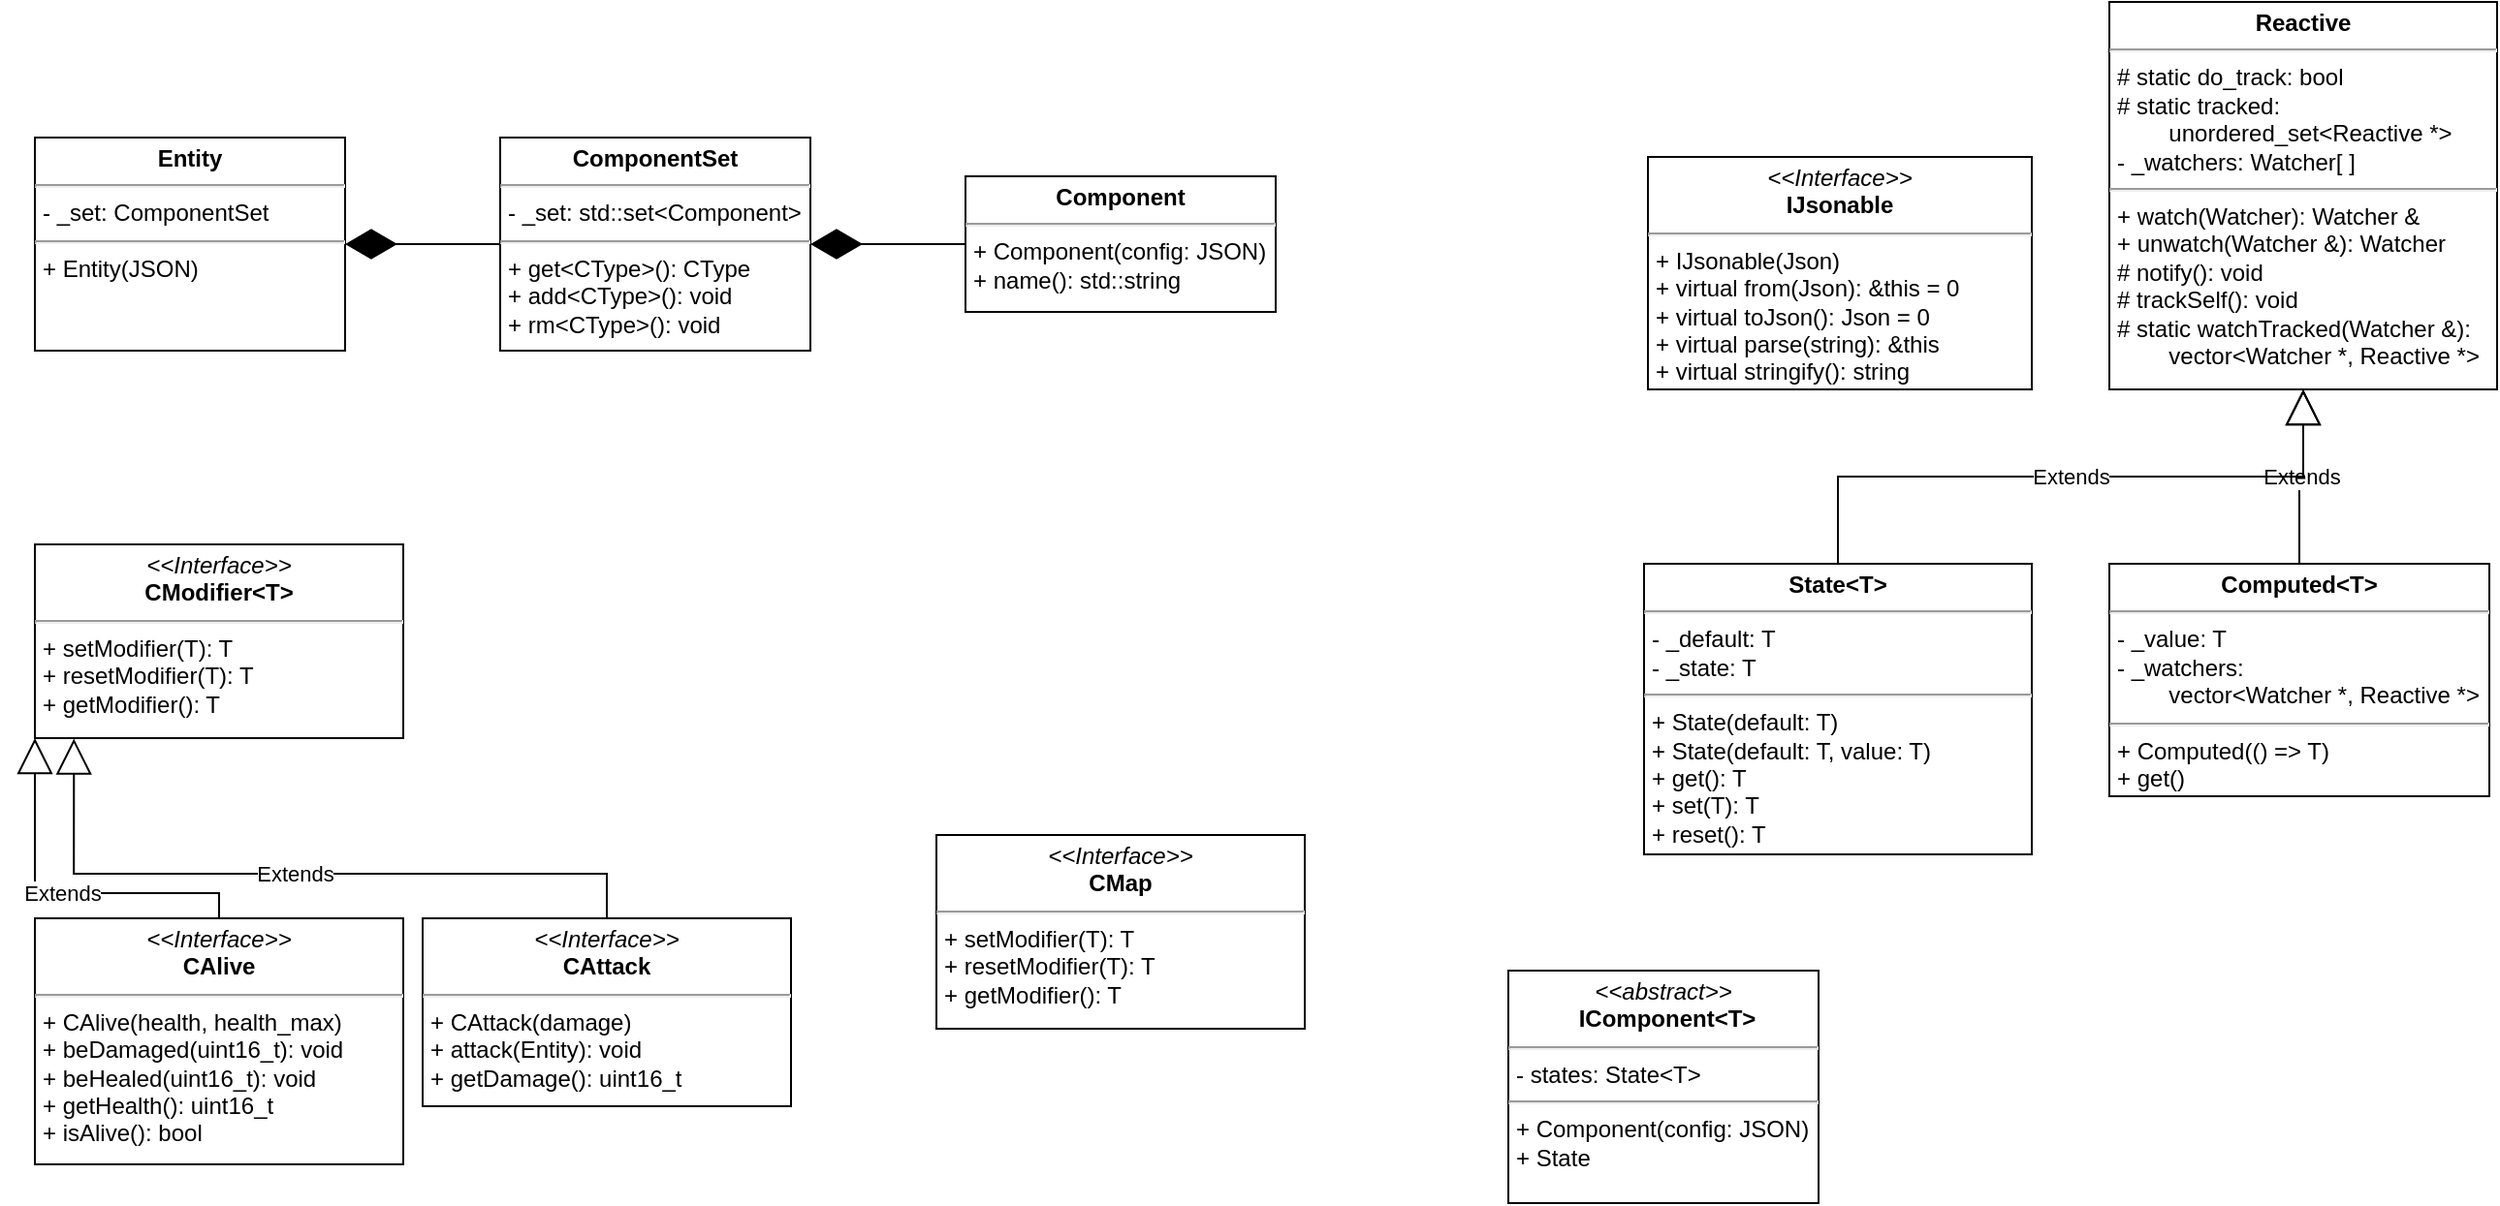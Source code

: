 <mxfile version="25.0.3">
  <diagram id="C5RBs43oDa-KdzZeNtuy" name="Page-1">
    <mxGraphModel dx="1105" dy="692" grid="1" gridSize="10" guides="1" tooltips="1" connect="1" arrows="1" fold="1" page="1" pageScale="1" pageWidth="827" pageHeight="1169" math="0" shadow="0">
      <root>
        <mxCell id="WIyWlLk6GJQsqaUBKTNV-0" />
        <mxCell id="WIyWlLk6GJQsqaUBKTNV-1" parent="WIyWlLk6GJQsqaUBKTNV-0" />
        <mxCell id="HwnYzVGG-viCmn4Wa0q9-55" value="Extends" style="endArrow=block;endSize=16;endFill=0;html=1;rounded=0;edgeStyle=orthogonalEdgeStyle;entryX=0;entryY=1;entryDx=0;entryDy=0;" parent="WIyWlLk6GJQsqaUBKTNV-1" source="HwnYzVGG-viCmn4Wa0q9-69" target="HwnYzVGG-viCmn4Wa0q9-71" edge="1">
          <mxGeometry width="160" relative="1" as="geometry">
            <mxPoint x="280" y="410" as="sourcePoint" />
            <mxPoint x="440" y="410" as="targetPoint" />
            <Array as="points">
              <mxPoint x="185" y="500" />
              <mxPoint x="90" y="500" />
            </Array>
          </mxGeometry>
        </mxCell>
        <mxCell id="HwnYzVGG-viCmn4Wa0q9-69" value="&lt;p style=&quot;margin:0px;margin-top:4px;text-align:center;&quot;&gt;&lt;i&gt;&amp;lt;&amp;lt;Interface&amp;gt;&amp;gt;&lt;/i&gt;&lt;br&gt;&lt;b&gt;CAlive&lt;/b&gt;&lt;/p&gt;&lt;hr&gt;&lt;p style=&quot;margin:0px;margin-left:4px;&quot;&gt;+ CAlive(health, health_max)&lt;/p&gt;&lt;p style=&quot;margin:0px;margin-left:4px;&quot;&gt;+ beDamaged(uint16_t): void&lt;/p&gt;&lt;p style=&quot;margin:0px;margin-left:4px;&quot;&gt;+ beHealed(uint16_t): void&lt;/p&gt;&lt;p style=&quot;margin:0px;margin-left:4px;&quot;&gt;+ getHealth(): uint16_t&lt;/p&gt;&lt;p style=&quot;margin:0px;margin-left:4px;&quot;&gt;+ isAlive(): bool&lt;/p&gt;" style="verticalAlign=top;align=left;overflow=fill;html=1;whiteSpace=wrap;" parent="WIyWlLk6GJQsqaUBKTNV-1" vertex="1">
          <mxGeometry x="90" y="513" width="190" height="127" as="geometry" />
        </mxCell>
        <mxCell id="HwnYzVGG-viCmn4Wa0q9-70" style="edgeStyle=orthogonalEdgeStyle;rounded=0;orthogonalLoop=1;jettySize=auto;html=1;exitX=0.5;exitY=1;exitDx=0;exitDy=0;" parent="WIyWlLk6GJQsqaUBKTNV-1" source="HwnYzVGG-viCmn4Wa0q9-69" target="HwnYzVGG-viCmn4Wa0q9-69" edge="1">
          <mxGeometry relative="1" as="geometry" />
        </mxCell>
        <mxCell id="HwnYzVGG-viCmn4Wa0q9-71" value="&lt;p style=&quot;margin:0px;margin-top:4px;text-align:center;&quot;&gt;&lt;i&gt;&amp;lt;&amp;lt;Interface&amp;gt;&amp;gt;&lt;/i&gt;&lt;br&gt;&lt;b&gt;CModifier&amp;lt;T&amp;gt;&lt;/b&gt;&lt;/p&gt;&lt;hr&gt;&lt;p style=&quot;margin:0px;margin-left:4px;&quot;&gt;+ setModifier(T): T&lt;/p&gt;&lt;p style=&quot;margin:0px;margin-left:4px;&quot;&gt;+ resetModifier(T): T&lt;/p&gt;&lt;p style=&quot;margin:0px;margin-left:4px;&quot;&gt;+ getModifier(): T&lt;/p&gt;" style="verticalAlign=top;align=left;overflow=fill;html=1;whiteSpace=wrap;" parent="WIyWlLk6GJQsqaUBKTNV-1" vertex="1">
          <mxGeometry x="90" y="320" width="190" height="100" as="geometry" />
        </mxCell>
        <mxCell id="HwnYzVGG-viCmn4Wa0q9-72" value="&lt;p style=&quot;margin:0px;margin-top:4px;text-align:center;&quot;&gt;&lt;i&gt;&amp;lt;&amp;lt;Interface&amp;gt;&amp;gt;&lt;/i&gt;&lt;br&gt;&lt;b&gt;CAttack&lt;/b&gt;&lt;/p&gt;&lt;hr&gt;&lt;p style=&quot;margin:0px;margin-left:4px;&quot;&gt;+ CAttack(damage)&lt;br&gt;+ attack(Entity): void&lt;/p&gt;&lt;p style=&quot;margin:0px;margin-left:4px;&quot;&gt;+ getDamage(): uint16_t&lt;/p&gt;" style="verticalAlign=top;align=left;overflow=fill;html=1;whiteSpace=wrap;" parent="WIyWlLk6GJQsqaUBKTNV-1" vertex="1">
          <mxGeometry x="290" y="513" width="190" height="97" as="geometry" />
        </mxCell>
        <mxCell id="HwnYzVGG-viCmn4Wa0q9-73" value="Extends" style="endArrow=block;endSize=16;endFill=0;html=1;rounded=0;exitX=0.5;exitY=0;exitDx=0;exitDy=0;entryX=0.106;entryY=1.003;entryDx=0;entryDy=0;edgeStyle=orthogonalEdgeStyle;entryPerimeter=0;" parent="WIyWlLk6GJQsqaUBKTNV-1" source="HwnYzVGG-viCmn4Wa0q9-72" target="HwnYzVGG-viCmn4Wa0q9-71" edge="1">
          <mxGeometry width="160" relative="1" as="geometry">
            <mxPoint x="330" y="500" as="sourcePoint" />
            <mxPoint x="490" y="500" as="targetPoint" />
            <Array as="points">
              <mxPoint x="385" y="490" />
              <mxPoint x="110" y="490" />
            </Array>
          </mxGeometry>
        </mxCell>
        <mxCell id="HwnYzVGG-viCmn4Wa0q9-75" value="&lt;p style=&quot;margin:0px;margin-top:4px;text-align:center;&quot;&gt;&lt;b&gt;ComponentSet&lt;/b&gt;&lt;/p&gt;&lt;hr&gt;&lt;p style=&quot;margin:0px;margin-left:4px;&quot;&gt;- _set: std::set&amp;lt;Component&amp;gt;&lt;/p&gt;&lt;hr&gt;&lt;p style=&quot;margin:0px;margin-left:4px;&quot;&gt;+ get&amp;lt;CType&amp;gt;(): CType&lt;/p&gt;&lt;p style=&quot;margin:0px;margin-left:4px;&quot;&gt;+ add&amp;lt;CType&amp;gt;(): void&lt;/p&gt;&lt;p style=&quot;margin:0px;margin-left:4px;&quot;&gt;+ rm&amp;lt;CType&amp;gt;(): void&lt;/p&gt;" style="verticalAlign=top;align=left;overflow=fill;html=1;whiteSpace=wrap;" parent="WIyWlLk6GJQsqaUBKTNV-1" vertex="1">
          <mxGeometry x="330" y="110" width="160" height="110" as="geometry" />
        </mxCell>
        <mxCell id="HwnYzVGG-viCmn4Wa0q9-76" value="&lt;p style=&quot;margin:0px;margin-top:4px;text-align:center;&quot;&gt;&lt;b&gt;Component&lt;/b&gt;&lt;/p&gt;&lt;hr&gt;&lt;p style=&quot;margin:0px;margin-left:4px;&quot;&gt;+ Component(config: JSON)&lt;/p&gt;&lt;p style=&quot;margin:0px;margin-left:4px;&quot;&gt;+ name(): std::string&lt;/p&gt;" style="verticalAlign=top;align=left;overflow=fill;html=1;whiteSpace=wrap;" parent="WIyWlLk6GJQsqaUBKTNV-1" vertex="1">
          <mxGeometry x="570" y="130" width="160" height="70" as="geometry" />
        </mxCell>
        <mxCell id="HwnYzVGG-viCmn4Wa0q9-81" value="" style="endArrow=diamondThin;endFill=1;endSize=24;html=1;rounded=0;edgeStyle=orthogonalEdgeStyle;" parent="WIyWlLk6GJQsqaUBKTNV-1" source="HwnYzVGG-viCmn4Wa0q9-76" target="HwnYzVGG-viCmn4Wa0q9-75" edge="1">
          <mxGeometry width="160" relative="1" as="geometry">
            <mxPoint x="400" y="440" as="sourcePoint" />
            <mxPoint x="560" y="440" as="targetPoint" />
          </mxGeometry>
        </mxCell>
        <mxCell id="HwnYzVGG-viCmn4Wa0q9-82" value="&lt;p style=&quot;margin:0px;margin-top:4px;text-align:center;&quot;&gt;&lt;b&gt;Entity&lt;/b&gt;&lt;/p&gt;&lt;hr&gt;&lt;p style=&quot;margin:0px;margin-left:4px;&quot;&gt;- _set: ComponentSet&lt;/p&gt;&lt;hr&gt;&lt;p style=&quot;margin:0px;margin-left:4px;&quot;&gt;+ Entity(JSON)&lt;/p&gt;" style="verticalAlign=top;align=left;overflow=fill;html=1;whiteSpace=wrap;" parent="WIyWlLk6GJQsqaUBKTNV-1" vertex="1">
          <mxGeometry x="90" y="110" width="160" height="110" as="geometry" />
        </mxCell>
        <mxCell id="HwnYzVGG-viCmn4Wa0q9-85" value="" style="endArrow=diamondThin;endFill=1;endSize=24;html=1;rounded=0;edgeStyle=orthogonalEdgeStyle;" parent="WIyWlLk6GJQsqaUBKTNV-1" source="HwnYzVGG-viCmn4Wa0q9-75" target="HwnYzVGG-viCmn4Wa0q9-82" edge="1">
          <mxGeometry width="160" relative="1" as="geometry">
            <mxPoint x="270" y="220" as="sourcePoint" />
            <mxPoint x="430" y="220" as="targetPoint" />
          </mxGeometry>
        </mxCell>
        <mxCell id="HwnYzVGG-viCmn4Wa0q9-86" value="&lt;p style=&quot;margin:0px;margin-top:4px;text-align:center;&quot;&gt;&lt;i&gt;&amp;lt;&amp;lt;Interface&amp;gt;&amp;gt;&lt;/i&gt;&lt;br&gt;&lt;b&gt;CMap&lt;/b&gt;&lt;/p&gt;&lt;hr&gt;&lt;p style=&quot;margin:0px;margin-left:4px;&quot;&gt;+ setModifier(T): T&lt;/p&gt;&lt;p style=&quot;margin:0px;margin-left:4px;&quot;&gt;+ resetModifier(T): T&lt;/p&gt;&lt;p style=&quot;margin:0px;margin-left:4px;&quot;&gt;+ getModifier(): T&lt;/p&gt;" style="verticalAlign=top;align=left;overflow=fill;html=1;whiteSpace=wrap;" parent="WIyWlLk6GJQsqaUBKTNV-1" vertex="1">
          <mxGeometry x="555" y="470" width="190" height="100" as="geometry" />
        </mxCell>
        <mxCell id="1AaOihTlzgc76VjH7H-S-1" value="&lt;p style=&quot;margin:0px;margin-top:4px;text-align:center;&quot;&gt;&lt;b&gt;Computed&amp;lt;T&amp;gt;&lt;/b&gt;&lt;/p&gt;&lt;hr&gt;&lt;p style=&quot;margin:0px;margin-left:4px;&quot;&gt;&lt;span style=&quot;background-color: initial;&quot;&gt;- _value: T&lt;/span&gt;&lt;/p&gt;&lt;p style=&quot;margin:0px;margin-left:4px;&quot;&gt;&lt;span style=&quot;background-color: initial;&quot;&gt;- _watchers:&lt;/span&gt;&lt;/p&gt;&lt;p style=&quot;margin:0px;margin-left:4px;&quot;&gt;&lt;span style=&quot;background-color: initial;&quot;&gt;&lt;span style=&quot;white-space: pre;&quot;&gt;&#x9;&lt;/span&gt;vector&amp;lt;Watcher *, Reactive *&amp;gt;&lt;/span&gt;&lt;/p&gt;&lt;hr&gt;&lt;p style=&quot;margin:0px;margin-left:4px;&quot;&gt;&lt;span style=&quot;background-color: initial;&quot;&gt;+ Computed(() =&amp;gt; T)&lt;/span&gt;&lt;/p&gt;&lt;p style=&quot;margin:0px;margin-left:4px;&quot;&gt;&lt;span style=&quot;background-color: initial;&quot;&gt;+ get()&lt;/span&gt;&lt;/p&gt;" style="verticalAlign=top;align=left;overflow=fill;html=1;whiteSpace=wrap;" parent="WIyWlLk6GJQsqaUBKTNV-1" vertex="1">
          <mxGeometry x="1160" y="330" width="196" height="120" as="geometry" />
        </mxCell>
        <mxCell id="1AaOihTlzgc76VjH7H-S-2" value="&lt;p style=&quot;margin:0px;margin-top:4px;text-align:center;&quot;&gt;&lt;b&gt;Reactive&lt;/b&gt;&lt;/p&gt;&lt;hr&gt;&lt;p style=&quot;margin: 0px 0px 0px 4px;&quot;&gt;# static do_track: bool&lt;/p&gt;&lt;p style=&quot;margin: 0px 0px 0px 4px;&quot;&gt;# static tracked: &lt;span style=&quot;white-space: pre;&quot;&gt;&#x9;&lt;/span&gt;unordered_set&amp;lt;Reactive *&amp;gt;&lt;/p&gt;&lt;p style=&quot;margin: 0px 0px 0px 4px;&quot;&gt;- _watchers: Watcher[ ]&lt;/p&gt;&lt;hr&gt;&lt;p style=&quot;margin: 0px 0px 0px 4px;&quot;&gt;+ watch(Watcher): Watcher &amp;amp;&lt;/p&gt;&lt;p style=&quot;margin: 0px 0px 0px 4px;&quot;&gt;+ unwatch(Watcher &amp;amp;): Watcher&lt;/p&gt;&lt;p style=&quot;margin: 0px 0px 0px 4px;&quot;&gt;# notify(): void&lt;/p&gt;&lt;p style=&quot;margin: 0px 0px 0px 4px;&quot;&gt;# trackSelf(): void&lt;/p&gt;&lt;p style=&quot;margin: 0px 0px 0px 4px;&quot;&gt;# static watchTracked(Watcher &amp;amp;): &lt;span style=&quot;white-space: pre;&quot;&gt;&#x9;&lt;/span&gt;vector&amp;lt;Watcher *, Reactive *&amp;gt;&lt;/p&gt;" style="verticalAlign=top;align=left;overflow=fill;html=1;whiteSpace=wrap;" parent="WIyWlLk6GJQsqaUBKTNV-1" vertex="1">
          <mxGeometry x="1160" y="40" width="200" height="200" as="geometry" />
        </mxCell>
        <mxCell id="1AaOihTlzgc76VjH7H-S-5" value="&lt;p style=&quot;margin:0px;margin-top:4px;text-align:center;&quot;&gt;&lt;b&gt;State&amp;lt;T&amp;gt;&lt;/b&gt;&lt;/p&gt;&lt;hr&gt;&lt;p style=&quot;margin: 0px 0px 0px 4px;&quot;&gt;- _default: T&lt;/p&gt;&lt;p style=&quot;margin: 0px 0px 0px 4px;&quot;&gt;- _state: T&lt;/p&gt;&lt;hr&gt;&lt;p style=&quot;margin: 0px 0px 0px 4px;&quot;&gt;&lt;span style=&quot;background-color: initial;&quot;&gt;+ State(default: T)&lt;/span&gt;&lt;/p&gt;&lt;p style=&quot;margin: 0px 0px 0px 4px;&quot;&gt;&lt;span style=&quot;background-color: initial;&quot;&gt;+ State(default: T, value: T)&lt;/span&gt;&lt;/p&gt;&lt;p style=&quot;margin: 0px 0px 0px 4px;&quot;&gt;&lt;span style=&quot;background-color: initial;&quot;&gt;+ get(): T&lt;/span&gt;&lt;/p&gt;&lt;p style=&quot;margin: 0px 0px 0px 4px;&quot;&gt;+ set(T): T&lt;/p&gt;&lt;p style=&quot;margin: 0px 0px 0px 4px;&quot;&gt;+ reset(): T&lt;/p&gt;&lt;p style=&quot;margin: 0px 0px 0px 4px;&quot;&gt;&lt;br&gt;&lt;/p&gt;" style="verticalAlign=top;align=left;overflow=fill;html=1;whiteSpace=wrap;" parent="WIyWlLk6GJQsqaUBKTNV-1" vertex="1">
          <mxGeometry x="920" y="330" width="200" height="150" as="geometry" />
        </mxCell>
        <mxCell id="1AaOihTlzgc76VjH7H-S-10" value="&lt;p style=&quot;margin:0px;margin-top:4px;text-align:center;&quot;&gt;&lt;/p&gt;&lt;i style=&quot;&quot;&gt;&lt;div style=&quot;text-align: center;&quot;&gt;&lt;i style=&quot;background-color: initial;&quot;&gt;&amp;lt;&amp;lt;abstract&amp;gt;&amp;gt;&lt;/i&gt;&lt;/div&gt;&lt;/i&gt;&lt;p style=&quot;text-align: center; margin: 0px 0px 0px 4px;&quot;&gt;&lt;b style=&quot;background-color: initial;&quot;&gt;IComponent&amp;lt;T&amp;gt;&lt;/b&gt;&lt;/p&gt;&lt;hr&gt;&lt;p style=&quot;margin:0px;margin-left:4px;&quot;&gt;- states: State&amp;lt;T&amp;gt;&lt;/p&gt;&lt;hr&gt;&lt;p style=&quot;margin:0px;margin-left:4px;&quot;&gt;+ Component(config: JSON)&lt;/p&gt;&lt;p style=&quot;margin:0px;margin-left:4px;&quot;&gt;+ State&lt;/p&gt;" style="verticalAlign=top;align=left;overflow=fill;html=1;whiteSpace=wrap;" parent="WIyWlLk6GJQsqaUBKTNV-1" vertex="1">
          <mxGeometry x="850" y="540" width="160" height="120" as="geometry" />
        </mxCell>
        <mxCell id="Iq3DH8VqQ_1fEfB8w_CH-1" value="&lt;p style=&quot;margin:0px;margin-top:4px;text-align:center;&quot;&gt;&lt;i&gt;&amp;lt;&amp;lt;Interface&amp;gt;&amp;gt;&lt;/i&gt;&lt;br&gt;&lt;b&gt;IJsonable&lt;/b&gt;&lt;/p&gt;&lt;hr&gt;&lt;p style=&quot;margin:0px;margin-left:4px;&quot;&gt;+ IJsonable(Json)&lt;/p&gt;&lt;p style=&quot;margin:0px;margin-left:4px;&quot;&gt;+ virtual from(Json): &amp;amp;this = 0&lt;/p&gt;&lt;p style=&quot;margin: 0px 0px 0px 4px;&quot;&gt;+ virtual toJson(): Json = 0&lt;/p&gt;&lt;p style=&quot;margin:0px;margin-left:4px;&quot;&gt;+ virtual parse(string): &amp;amp;this&lt;/p&gt;&lt;p style=&quot;margin:0px;margin-left:4px;&quot;&gt;+ virtual stringify(): string&lt;/p&gt;" style="verticalAlign=top;align=left;overflow=fill;html=1;whiteSpace=wrap;" parent="WIyWlLk6GJQsqaUBKTNV-1" vertex="1">
          <mxGeometry x="922" y="120" width="198" height="120" as="geometry" />
        </mxCell>
        <mxCell id="Iq3DH8VqQ_1fEfB8w_CH-8" value="Extends" style="endArrow=block;endSize=16;endFill=0;html=1;rounded=0;edgeStyle=elbowEdgeStyle;elbow=vertical;" parent="WIyWlLk6GJQsqaUBKTNV-1" source="1AaOihTlzgc76VjH7H-S-1" target="1AaOihTlzgc76VjH7H-S-2" edge="1">
          <mxGeometry width="160" relative="1" as="geometry">
            <mxPoint x="1040" y="90" as="sourcePoint" />
            <mxPoint x="1200" y="90" as="targetPoint" />
          </mxGeometry>
        </mxCell>
        <mxCell id="Iq3DH8VqQ_1fEfB8w_CH-9" value="Extends" style="endArrow=block;endSize=16;endFill=0;html=1;rounded=0;edgeStyle=elbowEdgeStyle;elbow=vertical;" parent="WIyWlLk6GJQsqaUBKTNV-1" source="1AaOihTlzgc76VjH7H-S-5" target="1AaOihTlzgc76VjH7H-S-2" edge="1">
          <mxGeometry width="160" relative="1" as="geometry">
            <mxPoint x="1160" y="220" as="sourcePoint" />
            <mxPoint x="1320" y="220" as="targetPoint" />
          </mxGeometry>
        </mxCell>
      </root>
    </mxGraphModel>
  </diagram>
</mxfile>
